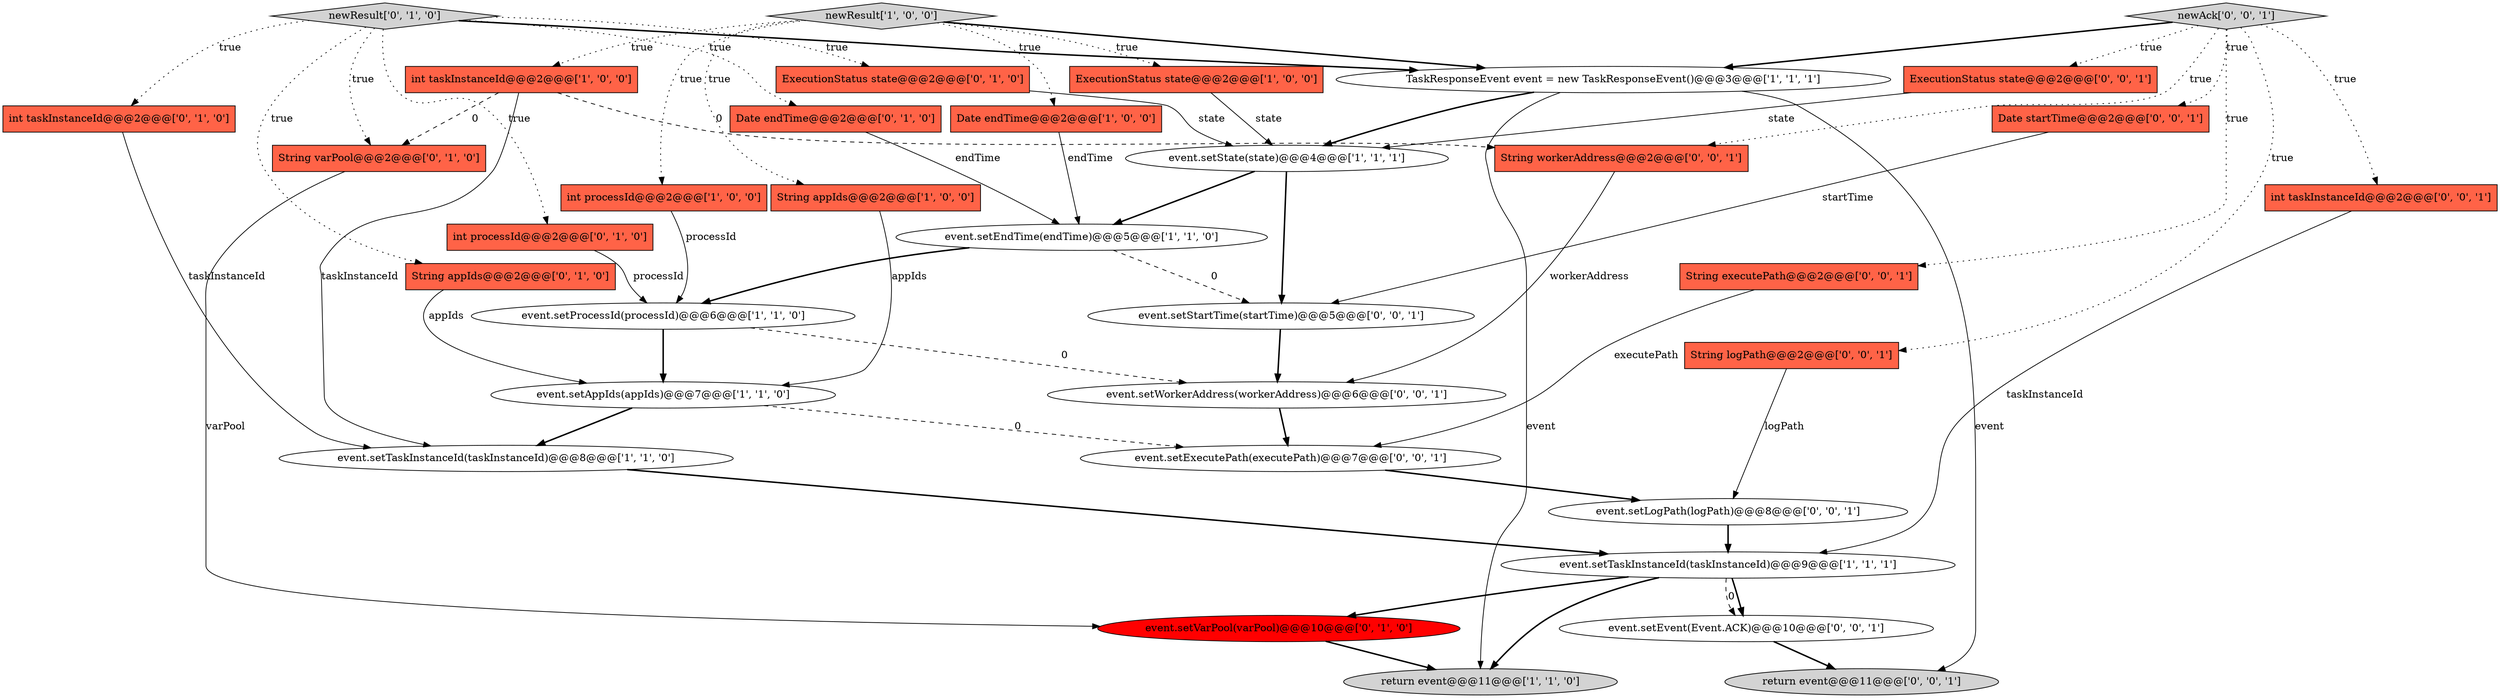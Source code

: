 digraph {
34 [style = filled, label = "event.setExecutePath(executePath)@@@7@@@['0', '0', '1']", fillcolor = white, shape = ellipse image = "AAA0AAABBB3BBB"];
20 [style = filled, label = "int taskInstanceId@@@2@@@['0', '1', '0']", fillcolor = tomato, shape = box image = "AAA0AAABBB2BBB"];
14 [style = filled, label = "Date endTime@@@2@@@['0', '1', '0']", fillcolor = tomato, shape = box image = "AAA0AAABBB2BBB"];
29 [style = filled, label = "newAck['0', '0', '1']", fillcolor = lightgray, shape = diamond image = "AAA0AAABBB3BBB"];
8 [style = filled, label = "Date endTime@@@2@@@['1', '0', '0']", fillcolor = tomato, shape = box image = "AAA0AAABBB1BBB"];
16 [style = filled, label = "newResult['0', '1', '0']", fillcolor = lightgray, shape = diamond image = "AAA0AAABBB2BBB"];
26 [style = filled, label = "Date startTime@@@2@@@['0', '0', '1']", fillcolor = tomato, shape = box image = "AAA0AAABBB3BBB"];
27 [style = filled, label = "event.setWorkerAddress(workerAddress)@@@6@@@['0', '0', '1']", fillcolor = white, shape = ellipse image = "AAA0AAABBB3BBB"];
28 [style = filled, label = "event.setLogPath(logPath)@@@8@@@['0', '0', '1']", fillcolor = white, shape = ellipse image = "AAA0AAABBB3BBB"];
0 [style = filled, label = "String appIds@@@2@@@['1', '0', '0']", fillcolor = tomato, shape = box image = "AAA0AAABBB1BBB"];
17 [style = filled, label = "ExecutionStatus state@@@2@@@['0', '1', '0']", fillcolor = tomato, shape = box image = "AAA0AAABBB2BBB"];
9 [style = filled, label = "event.setState(state)@@@4@@@['1', '1', '1']", fillcolor = white, shape = ellipse image = "AAA0AAABBB1BBB"];
6 [style = filled, label = "TaskResponseEvent event = new TaskResponseEvent()@@@3@@@['1', '1', '1']", fillcolor = white, shape = ellipse image = "AAA0AAABBB1BBB"];
7 [style = filled, label = "event.setTaskInstanceId(taskInstanceId)@@@9@@@['1', '1', '1']", fillcolor = white, shape = ellipse image = "AAA0AAABBB1BBB"];
21 [style = filled, label = "String varPool@@@2@@@['0', '1', '0']", fillcolor = tomato, shape = box image = "AAA1AAABBB2BBB"];
18 [style = filled, label = "event.setVarPool(varPool)@@@10@@@['0', '1', '0']", fillcolor = red, shape = ellipse image = "AAA1AAABBB2BBB"];
25 [style = filled, label = "int taskInstanceId@@@2@@@['0', '0', '1']", fillcolor = tomato, shape = box image = "AAA0AAABBB3BBB"];
4 [style = filled, label = "return event@@@11@@@['1', '1', '0']", fillcolor = lightgray, shape = ellipse image = "AAA0AAABBB1BBB"];
31 [style = filled, label = "String executePath@@@2@@@['0', '0', '1']", fillcolor = tomato, shape = box image = "AAA0AAABBB3BBB"];
33 [style = filled, label = "String workerAddress@@@2@@@['0', '0', '1']", fillcolor = tomato, shape = box image = "AAA0AAABBB3BBB"];
15 [style = filled, label = "int processId@@@2@@@['0', '1', '0']", fillcolor = tomato, shape = box image = "AAA0AAABBB2BBB"];
10 [style = filled, label = "int taskInstanceId@@@2@@@['1', '0', '0']", fillcolor = tomato, shape = box image = "AAA1AAABBB1BBB"];
12 [style = filled, label = "event.setAppIds(appIds)@@@7@@@['1', '1', '0']", fillcolor = white, shape = ellipse image = "AAA0AAABBB1BBB"];
30 [style = filled, label = "event.setStartTime(startTime)@@@5@@@['0', '0', '1']", fillcolor = white, shape = ellipse image = "AAA0AAABBB3BBB"];
2 [style = filled, label = "ExecutionStatus state@@@2@@@['1', '0', '0']", fillcolor = tomato, shape = box image = "AAA0AAABBB1BBB"];
3 [style = filled, label = "event.setTaskInstanceId(taskInstanceId)@@@8@@@['1', '1', '0']", fillcolor = white, shape = ellipse image = "AAA0AAABBB1BBB"];
32 [style = filled, label = "event.setEvent(Event.ACK)@@@10@@@['0', '0', '1']", fillcolor = white, shape = ellipse image = "AAA0AAABBB3BBB"];
23 [style = filled, label = "ExecutionStatus state@@@2@@@['0', '0', '1']", fillcolor = tomato, shape = box image = "AAA0AAABBB3BBB"];
22 [style = filled, label = "return event@@@11@@@['0', '0', '1']", fillcolor = lightgray, shape = ellipse image = "AAA0AAABBB3BBB"];
11 [style = filled, label = "event.setEndTime(endTime)@@@5@@@['1', '1', '0']", fillcolor = white, shape = ellipse image = "AAA0AAABBB1BBB"];
5 [style = filled, label = "int processId@@@2@@@['1', '0', '0']", fillcolor = tomato, shape = box image = "AAA0AAABBB1BBB"];
24 [style = filled, label = "String logPath@@@2@@@['0', '0', '1']", fillcolor = tomato, shape = box image = "AAA0AAABBB3BBB"];
1 [style = filled, label = "event.setProcessId(processId)@@@6@@@['1', '1', '0']", fillcolor = white, shape = ellipse image = "AAA0AAABBB1BBB"];
13 [style = filled, label = "newResult['1', '0', '0']", fillcolor = lightgray, shape = diamond image = "AAA0AAABBB1BBB"];
19 [style = filled, label = "String appIds@@@2@@@['0', '1', '0']", fillcolor = tomato, shape = box image = "AAA0AAABBB2BBB"];
16->19 [style = dotted, label="true"];
7->32 [style = bold, label=""];
32->22 [style = bold, label=""];
25->7 [style = solid, label="taskInstanceId"];
10->21 [style = dashed, label="0"];
24->28 [style = solid, label="logPath"];
9->11 [style = bold, label=""];
8->11 [style = solid, label="endTime"];
11->1 [style = bold, label=""];
6->22 [style = solid, label="event"];
1->27 [style = dashed, label="0"];
14->11 [style = solid, label="endTime"];
16->6 [style = bold, label=""];
16->17 [style = dotted, label="true"];
30->27 [style = bold, label=""];
6->4 [style = solid, label="event"];
28->7 [style = bold, label=""];
16->20 [style = dotted, label="true"];
13->5 [style = dotted, label="true"];
9->30 [style = bold, label=""];
17->9 [style = solid, label="state"];
23->9 [style = solid, label="state"];
29->23 [style = dotted, label="true"];
7->4 [style = bold, label=""];
10->33 [style = dashed, label="0"];
13->10 [style = dotted, label="true"];
29->26 [style = dotted, label="true"];
2->9 [style = solid, label="state"];
13->2 [style = dotted, label="true"];
26->30 [style = solid, label="startTime"];
10->3 [style = solid, label="taskInstanceId"];
34->28 [style = bold, label=""];
29->6 [style = bold, label=""];
27->34 [style = bold, label=""];
18->4 [style = bold, label=""];
3->7 [style = bold, label=""];
19->12 [style = solid, label="appIds"];
13->8 [style = dotted, label="true"];
13->0 [style = dotted, label="true"];
5->1 [style = solid, label="processId"];
16->14 [style = dotted, label="true"];
20->3 [style = solid, label="taskInstanceId"];
1->12 [style = bold, label=""];
33->27 [style = solid, label="workerAddress"];
7->18 [style = bold, label=""];
7->32 [style = dashed, label="0"];
16->21 [style = dotted, label="true"];
29->33 [style = dotted, label="true"];
12->3 [style = bold, label=""];
13->6 [style = bold, label=""];
6->9 [style = bold, label=""];
11->30 [style = dashed, label="0"];
31->34 [style = solid, label="executePath"];
15->1 [style = solid, label="processId"];
29->24 [style = dotted, label="true"];
0->12 [style = solid, label="appIds"];
12->34 [style = dashed, label="0"];
29->25 [style = dotted, label="true"];
16->15 [style = dotted, label="true"];
29->31 [style = dotted, label="true"];
21->18 [style = solid, label="varPool"];
}
